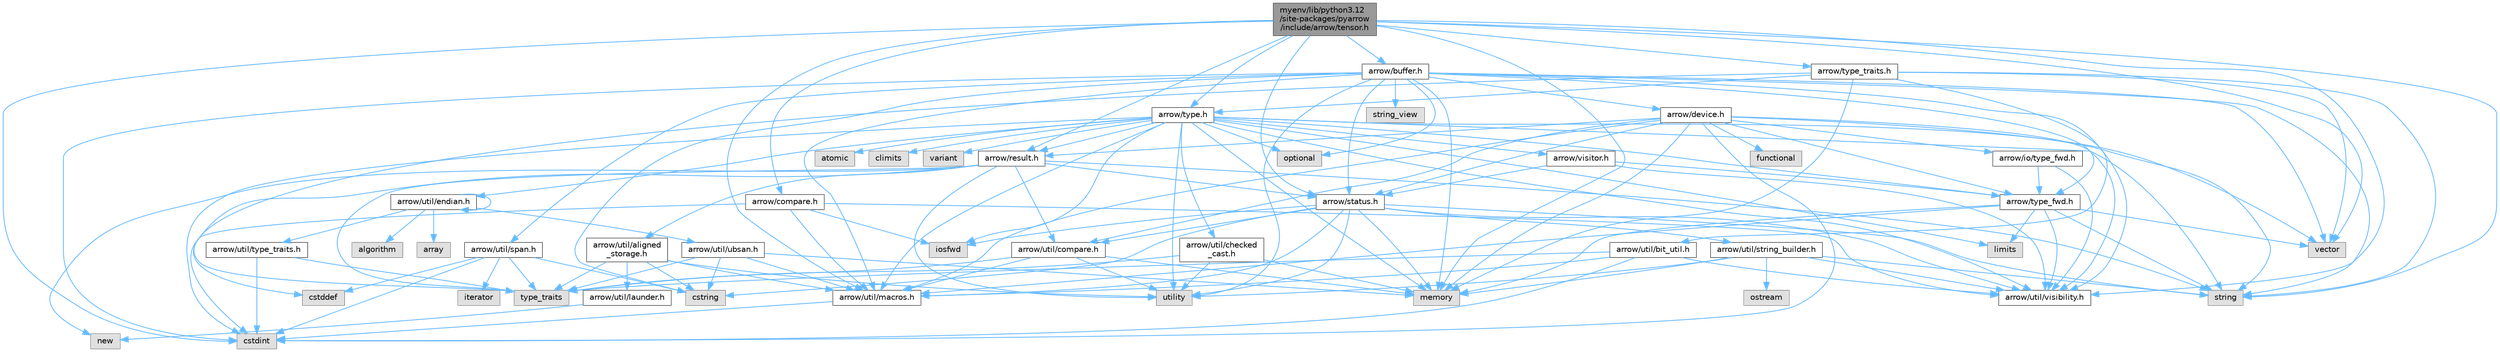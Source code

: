 digraph "myenv/lib/python3.12/site-packages/pyarrow/include/arrow/tensor.h"
{
 // LATEX_PDF_SIZE
  bgcolor="transparent";
  edge [fontname=Helvetica,fontsize=10,labelfontname=Helvetica,labelfontsize=10];
  node [fontname=Helvetica,fontsize=10,shape=box,height=0.2,width=0.4];
  Node1 [id="Node000001",label="myenv/lib/python3.12\l/site-packages/pyarrow\l/include/arrow/tensor.h",height=0.2,width=0.4,color="gray40", fillcolor="grey60", style="filled", fontcolor="black",tooltip=" "];
  Node1 -> Node2 [id="edge1_Node000001_Node000002",color="steelblue1",style="solid",tooltip=" "];
  Node2 [id="Node000002",label="cstdint",height=0.2,width=0.4,color="grey60", fillcolor="#E0E0E0", style="filled",tooltip=" "];
  Node1 -> Node3 [id="edge2_Node000001_Node000003",color="steelblue1",style="solid",tooltip=" "];
  Node3 [id="Node000003",label="memory",height=0.2,width=0.4,color="grey60", fillcolor="#E0E0E0", style="filled",tooltip=" "];
  Node1 -> Node4 [id="edge3_Node000001_Node000004",color="steelblue1",style="solid",tooltip=" "];
  Node4 [id="Node000004",label="string",height=0.2,width=0.4,color="grey60", fillcolor="#E0E0E0", style="filled",tooltip=" "];
  Node1 -> Node5 [id="edge4_Node000001_Node000005",color="steelblue1",style="solid",tooltip=" "];
  Node5 [id="Node000005",label="vector",height=0.2,width=0.4,color="grey60", fillcolor="#E0E0E0", style="filled",tooltip=" "];
  Node1 -> Node6 [id="edge5_Node000001_Node000006",color="steelblue1",style="solid",tooltip=" "];
  Node6 [id="Node000006",label="arrow/buffer.h",height=0.2,width=0.4,color="grey40", fillcolor="white", style="filled",URL="$buffer_8h.html",tooltip=" "];
  Node6 -> Node2 [id="edge6_Node000006_Node000002",color="steelblue1",style="solid",tooltip=" "];
  Node6 -> Node7 [id="edge7_Node000006_Node000007",color="steelblue1",style="solid",tooltip=" "];
  Node7 [id="Node000007",label="cstring",height=0.2,width=0.4,color="grey60", fillcolor="#E0E0E0", style="filled",tooltip=" "];
  Node6 -> Node3 [id="edge8_Node000006_Node000003",color="steelblue1",style="solid",tooltip=" "];
  Node6 -> Node8 [id="edge9_Node000006_Node000008",color="steelblue1",style="solid",tooltip=" "];
  Node8 [id="Node000008",label="optional",height=0.2,width=0.4,color="grey60", fillcolor="#E0E0E0", style="filled",tooltip=" "];
  Node6 -> Node4 [id="edge10_Node000006_Node000004",color="steelblue1",style="solid",tooltip=" "];
  Node6 -> Node9 [id="edge11_Node000006_Node000009",color="steelblue1",style="solid",tooltip=" "];
  Node9 [id="Node000009",label="string_view",height=0.2,width=0.4,color="grey60", fillcolor="#E0E0E0", style="filled",tooltip=" "];
  Node6 -> Node10 [id="edge12_Node000006_Node000010",color="steelblue1",style="solid",tooltip=" "];
  Node10 [id="Node000010",label="utility",height=0.2,width=0.4,color="grey60", fillcolor="#E0E0E0", style="filled",tooltip=" "];
  Node6 -> Node5 [id="edge13_Node000006_Node000005",color="steelblue1",style="solid",tooltip=" "];
  Node6 -> Node11 [id="edge14_Node000006_Node000011",color="steelblue1",style="solid",tooltip=" "];
  Node11 [id="Node000011",label="arrow/device.h",height=0.2,width=0.4,color="grey40", fillcolor="white", style="filled",URL="$device_8h.html",tooltip=" "];
  Node11 -> Node2 [id="edge15_Node000011_Node000002",color="steelblue1",style="solid",tooltip=" "];
  Node11 -> Node12 [id="edge16_Node000011_Node000012",color="steelblue1",style="solid",tooltip=" "];
  Node12 [id="Node000012",label="functional",height=0.2,width=0.4,color="grey60", fillcolor="#E0E0E0", style="filled",tooltip=" "];
  Node11 -> Node3 [id="edge17_Node000011_Node000003",color="steelblue1",style="solid",tooltip=" "];
  Node11 -> Node4 [id="edge18_Node000011_Node000004",color="steelblue1",style="solid",tooltip=" "];
  Node11 -> Node13 [id="edge19_Node000011_Node000013",color="steelblue1",style="solid",tooltip=" "];
  Node13 [id="Node000013",label="arrow/io/type_fwd.h",height=0.2,width=0.4,color="grey40", fillcolor="white", style="filled",URL="$arrow_2io_2type__fwd_8h.html",tooltip=" "];
  Node13 -> Node14 [id="edge20_Node000013_Node000014",color="steelblue1",style="solid",tooltip=" "];
  Node14 [id="Node000014",label="arrow/type_fwd.h",height=0.2,width=0.4,color="grey40", fillcolor="white", style="filled",URL="$arrow_2type__fwd_8h.html",tooltip=" "];
  Node14 -> Node15 [id="edge21_Node000014_Node000015",color="steelblue1",style="solid",tooltip=" "];
  Node15 [id="Node000015",label="limits",height=0.2,width=0.4,color="grey60", fillcolor="#E0E0E0", style="filled",tooltip=" "];
  Node14 -> Node3 [id="edge22_Node000014_Node000003",color="steelblue1",style="solid",tooltip=" "];
  Node14 -> Node4 [id="edge23_Node000014_Node000004",color="steelblue1",style="solid",tooltip=" "];
  Node14 -> Node5 [id="edge24_Node000014_Node000005",color="steelblue1",style="solid",tooltip=" "];
  Node14 -> Node16 [id="edge25_Node000014_Node000016",color="steelblue1",style="solid",tooltip=" "];
  Node16 [id="Node000016",label="arrow/util/macros.h",height=0.2,width=0.4,color="grey40", fillcolor="white", style="filled",URL="$macros_8h.html",tooltip=" "];
  Node16 -> Node2 [id="edge26_Node000016_Node000002",color="steelblue1",style="solid",tooltip=" "];
  Node14 -> Node17 [id="edge27_Node000014_Node000017",color="steelblue1",style="solid",tooltip=" "];
  Node17 [id="Node000017",label="arrow/util/visibility.h",height=0.2,width=0.4,color="grey40", fillcolor="white", style="filled",URL="$include_2arrow_2util_2visibility_8h.html",tooltip=" "];
  Node13 -> Node17 [id="edge28_Node000013_Node000017",color="steelblue1",style="solid",tooltip=" "];
  Node11 -> Node18 [id="edge29_Node000011_Node000018",color="steelblue1",style="solid",tooltip=" "];
  Node18 [id="Node000018",label="arrow/result.h",height=0.2,width=0.4,color="grey40", fillcolor="white", style="filled",URL="$result_8h.html",tooltip=" "];
  Node18 -> Node19 [id="edge30_Node000018_Node000019",color="steelblue1",style="solid",tooltip=" "];
  Node19 [id="Node000019",label="cstddef",height=0.2,width=0.4,color="grey60", fillcolor="#E0E0E0", style="filled",tooltip=" "];
  Node18 -> Node20 [id="edge31_Node000018_Node000020",color="steelblue1",style="solid",tooltip=" "];
  Node20 [id="Node000020",label="new",height=0.2,width=0.4,color="grey60", fillcolor="#E0E0E0", style="filled",tooltip=" "];
  Node18 -> Node4 [id="edge32_Node000018_Node000004",color="steelblue1",style="solid",tooltip=" "];
  Node18 -> Node21 [id="edge33_Node000018_Node000021",color="steelblue1",style="solid",tooltip=" "];
  Node21 [id="Node000021",label="type_traits",height=0.2,width=0.4,color="grey60", fillcolor="#E0E0E0", style="filled",tooltip=" "];
  Node18 -> Node10 [id="edge34_Node000018_Node000010",color="steelblue1",style="solid",tooltip=" "];
  Node18 -> Node22 [id="edge35_Node000018_Node000022",color="steelblue1",style="solid",tooltip=" "];
  Node22 [id="Node000022",label="arrow/status.h",height=0.2,width=0.4,color="grey40", fillcolor="white", style="filled",URL="$status_8h.html",tooltip=" "];
  Node22 -> Node7 [id="edge36_Node000022_Node000007",color="steelblue1",style="solid",tooltip=" "];
  Node22 -> Node23 [id="edge37_Node000022_Node000023",color="steelblue1",style="solid",tooltip=" "];
  Node23 [id="Node000023",label="iosfwd",height=0.2,width=0.4,color="grey60", fillcolor="#E0E0E0", style="filled",tooltip=" "];
  Node22 -> Node3 [id="edge38_Node000022_Node000003",color="steelblue1",style="solid",tooltip=" "];
  Node22 -> Node4 [id="edge39_Node000022_Node000004",color="steelblue1",style="solid",tooltip=" "];
  Node22 -> Node10 [id="edge40_Node000022_Node000010",color="steelblue1",style="solid",tooltip=" "];
  Node22 -> Node24 [id="edge41_Node000022_Node000024",color="steelblue1",style="solid",tooltip=" "];
  Node24 [id="Node000024",label="arrow/util/compare.h",height=0.2,width=0.4,color="grey40", fillcolor="white", style="filled",URL="$util_2compare_8h.html",tooltip=" "];
  Node24 -> Node3 [id="edge42_Node000024_Node000003",color="steelblue1",style="solid",tooltip=" "];
  Node24 -> Node21 [id="edge43_Node000024_Node000021",color="steelblue1",style="solid",tooltip=" "];
  Node24 -> Node10 [id="edge44_Node000024_Node000010",color="steelblue1",style="solid",tooltip=" "];
  Node24 -> Node16 [id="edge45_Node000024_Node000016",color="steelblue1",style="solid",tooltip=" "];
  Node22 -> Node16 [id="edge46_Node000022_Node000016",color="steelblue1",style="solid",tooltip=" "];
  Node22 -> Node25 [id="edge47_Node000022_Node000025",color="steelblue1",style="solid",tooltip=" "];
  Node25 [id="Node000025",label="arrow/util/string_builder.h",height=0.2,width=0.4,color="grey40", fillcolor="white", style="filled",URL="$string__builder_8h.html",tooltip=" "];
  Node25 -> Node3 [id="edge48_Node000025_Node000003",color="steelblue1",style="solid",tooltip=" "];
  Node25 -> Node26 [id="edge49_Node000025_Node000026",color="steelblue1",style="solid",tooltip=" "];
  Node26 [id="Node000026",label="ostream",height=0.2,width=0.4,color="grey60", fillcolor="#E0E0E0", style="filled",tooltip=" "];
  Node25 -> Node4 [id="edge50_Node000025_Node000004",color="steelblue1",style="solid",tooltip=" "];
  Node25 -> Node10 [id="edge51_Node000025_Node000010",color="steelblue1",style="solid",tooltip=" "];
  Node25 -> Node17 [id="edge52_Node000025_Node000017",color="steelblue1",style="solid",tooltip=" "];
  Node22 -> Node17 [id="edge53_Node000022_Node000017",color="steelblue1",style="solid",tooltip=" "];
  Node18 -> Node27 [id="edge54_Node000018_Node000027",color="steelblue1",style="solid",tooltip=" "];
  Node27 [id="Node000027",label="arrow/util/aligned\l_storage.h",height=0.2,width=0.4,color="grey40", fillcolor="white", style="filled",URL="$aligned__storage_8h.html",tooltip=" "];
  Node27 -> Node7 [id="edge55_Node000027_Node000007",color="steelblue1",style="solid",tooltip=" "];
  Node27 -> Node21 [id="edge56_Node000027_Node000021",color="steelblue1",style="solid",tooltip=" "];
  Node27 -> Node10 [id="edge57_Node000027_Node000010",color="steelblue1",style="solid",tooltip=" "];
  Node27 -> Node28 [id="edge58_Node000027_Node000028",color="steelblue1",style="solid",tooltip=" "];
  Node28 [id="Node000028",label="arrow/util/launder.h",height=0.2,width=0.4,color="grey40", fillcolor="white", style="filled",URL="$launder_8h.html",tooltip=" "];
  Node28 -> Node20 [id="edge59_Node000028_Node000020",color="steelblue1",style="solid",tooltip=" "];
  Node27 -> Node16 [id="edge60_Node000027_Node000016",color="steelblue1",style="solid",tooltip=" "];
  Node18 -> Node24 [id="edge61_Node000018_Node000024",color="steelblue1",style="solid",tooltip=" "];
  Node11 -> Node22 [id="edge62_Node000011_Node000022",color="steelblue1",style="solid",tooltip=" "];
  Node11 -> Node14 [id="edge63_Node000011_Node000014",color="steelblue1",style="solid",tooltip=" "];
  Node11 -> Node24 [id="edge64_Node000011_Node000024",color="steelblue1",style="solid",tooltip=" "];
  Node11 -> Node16 [id="edge65_Node000011_Node000016",color="steelblue1",style="solid",tooltip=" "];
  Node11 -> Node17 [id="edge66_Node000011_Node000017",color="steelblue1",style="solid",tooltip=" "];
  Node6 -> Node22 [id="edge67_Node000006_Node000022",color="steelblue1",style="solid",tooltip=" "];
  Node6 -> Node14 [id="edge68_Node000006_Node000014",color="steelblue1",style="solid",tooltip=" "];
  Node6 -> Node16 [id="edge69_Node000006_Node000016",color="steelblue1",style="solid",tooltip=" "];
  Node6 -> Node29 [id="edge70_Node000006_Node000029",color="steelblue1",style="solid",tooltip=" "];
  Node29 [id="Node000029",label="arrow/util/span.h",height=0.2,width=0.4,color="grey40", fillcolor="white", style="filled",URL="$span_8h.html",tooltip=" "];
  Node29 -> Node19 [id="edge71_Node000029_Node000019",color="steelblue1",style="solid",tooltip=" "];
  Node29 -> Node2 [id="edge72_Node000029_Node000002",color="steelblue1",style="solid",tooltip=" "];
  Node29 -> Node7 [id="edge73_Node000029_Node000007",color="steelblue1",style="solid",tooltip=" "];
  Node29 -> Node30 [id="edge74_Node000029_Node000030",color="steelblue1",style="solid",tooltip=" "];
  Node30 [id="Node000030",label="iterator",height=0.2,width=0.4,color="grey60", fillcolor="#E0E0E0", style="filled",tooltip=" "];
  Node29 -> Node21 [id="edge75_Node000029_Node000021",color="steelblue1",style="solid",tooltip=" "];
  Node6 -> Node17 [id="edge76_Node000006_Node000017",color="steelblue1",style="solid",tooltip=" "];
  Node1 -> Node31 [id="edge77_Node000001_Node000031",color="steelblue1",style="solid",tooltip=" "];
  Node31 [id="Node000031",label="arrow/compare.h",height=0.2,width=0.4,color="grey40", fillcolor="white", style="filled",URL="$compare_8h.html",tooltip=" "];
  Node31 -> Node2 [id="edge78_Node000031_Node000002",color="steelblue1",style="solid",tooltip=" "];
  Node31 -> Node23 [id="edge79_Node000031_Node000023",color="steelblue1",style="solid",tooltip=" "];
  Node31 -> Node16 [id="edge80_Node000031_Node000016",color="steelblue1",style="solid",tooltip=" "];
  Node31 -> Node17 [id="edge81_Node000031_Node000017",color="steelblue1",style="solid",tooltip=" "];
  Node1 -> Node18 [id="edge82_Node000001_Node000018",color="steelblue1",style="solid",tooltip=" "];
  Node1 -> Node22 [id="edge83_Node000001_Node000022",color="steelblue1",style="solid",tooltip=" "];
  Node1 -> Node32 [id="edge84_Node000001_Node000032",color="steelblue1",style="solid",tooltip=" "];
  Node32 [id="Node000032",label="arrow/type.h",height=0.2,width=0.4,color="grey40", fillcolor="white", style="filled",URL="$type_8h.html",tooltip=" "];
  Node32 -> Node33 [id="edge85_Node000032_Node000033",color="steelblue1",style="solid",tooltip=" "];
  Node33 [id="Node000033",label="atomic",height=0.2,width=0.4,color="grey60", fillcolor="#E0E0E0", style="filled",tooltip=" "];
  Node32 -> Node34 [id="edge86_Node000032_Node000034",color="steelblue1",style="solid",tooltip=" "];
  Node34 [id="Node000034",label="climits",height=0.2,width=0.4,color="grey60", fillcolor="#E0E0E0", style="filled",tooltip=" "];
  Node32 -> Node2 [id="edge87_Node000032_Node000002",color="steelblue1",style="solid",tooltip=" "];
  Node32 -> Node23 [id="edge88_Node000032_Node000023",color="steelblue1",style="solid",tooltip=" "];
  Node32 -> Node15 [id="edge89_Node000032_Node000015",color="steelblue1",style="solid",tooltip=" "];
  Node32 -> Node3 [id="edge90_Node000032_Node000003",color="steelblue1",style="solid",tooltip=" "];
  Node32 -> Node8 [id="edge91_Node000032_Node000008",color="steelblue1",style="solid",tooltip=" "];
  Node32 -> Node4 [id="edge92_Node000032_Node000004",color="steelblue1",style="solid",tooltip=" "];
  Node32 -> Node10 [id="edge93_Node000032_Node000010",color="steelblue1",style="solid",tooltip=" "];
  Node32 -> Node35 [id="edge94_Node000032_Node000035",color="steelblue1",style="solid",tooltip=" "];
  Node35 [id="Node000035",label="variant",height=0.2,width=0.4,color="grey60", fillcolor="#E0E0E0", style="filled",tooltip=" "];
  Node32 -> Node5 [id="edge95_Node000032_Node000005",color="steelblue1",style="solid",tooltip=" "];
  Node32 -> Node18 [id="edge96_Node000032_Node000018",color="steelblue1",style="solid",tooltip=" "];
  Node32 -> Node14 [id="edge97_Node000032_Node000014",color="steelblue1",style="solid",tooltip=" "];
  Node32 -> Node36 [id="edge98_Node000032_Node000036",color="steelblue1",style="solid",tooltip=" "];
  Node36 [id="Node000036",label="arrow/util/checked\l_cast.h",height=0.2,width=0.4,color="grey40", fillcolor="white", style="filled",URL="$checked__cast_8h.html",tooltip=" "];
  Node36 -> Node3 [id="edge99_Node000036_Node000003",color="steelblue1",style="solid",tooltip=" "];
  Node36 -> Node21 [id="edge100_Node000036_Node000021",color="steelblue1",style="solid",tooltip=" "];
  Node36 -> Node10 [id="edge101_Node000036_Node000010",color="steelblue1",style="solid",tooltip=" "];
  Node32 -> Node37 [id="edge102_Node000032_Node000037",color="steelblue1",style="solid",tooltip=" "];
  Node37 [id="Node000037",label="arrow/util/endian.h",height=0.2,width=0.4,color="grey40", fillcolor="white", style="filled",URL="$endian_8h.html",tooltip=" "];
  Node37 -> Node37 [id="edge103_Node000037_Node000037",color="steelblue1",style="solid",tooltip=" "];
  Node37 -> Node38 [id="edge104_Node000037_Node000038",color="steelblue1",style="solid",tooltip=" "];
  Node38 [id="Node000038",label="algorithm",height=0.2,width=0.4,color="grey60", fillcolor="#E0E0E0", style="filled",tooltip=" "];
  Node37 -> Node39 [id="edge105_Node000037_Node000039",color="steelblue1",style="solid",tooltip=" "];
  Node39 [id="Node000039",label="array",height=0.2,width=0.4,color="grey60", fillcolor="#E0E0E0", style="filled",tooltip=" "];
  Node37 -> Node40 [id="edge106_Node000037_Node000040",color="steelblue1",style="solid",tooltip=" "];
  Node40 [id="Node000040",label="arrow/util/type_traits.h",height=0.2,width=0.4,color="grey40", fillcolor="white", style="filled",URL="$include_2arrow_2util_2type__traits_8h.html",tooltip=" "];
  Node40 -> Node2 [id="edge107_Node000040_Node000002",color="steelblue1",style="solid",tooltip=" "];
  Node40 -> Node21 [id="edge108_Node000040_Node000021",color="steelblue1",style="solid",tooltip=" "];
  Node37 -> Node41 [id="edge109_Node000037_Node000041",color="steelblue1",style="solid",tooltip=" "];
  Node41 [id="Node000041",label="arrow/util/ubsan.h",height=0.2,width=0.4,color="grey40", fillcolor="white", style="filled",URL="$ubsan_8h.html",tooltip=" "];
  Node41 -> Node7 [id="edge110_Node000041_Node000007",color="steelblue1",style="solid",tooltip=" "];
  Node41 -> Node3 [id="edge111_Node000041_Node000003",color="steelblue1",style="solid",tooltip=" "];
  Node41 -> Node21 [id="edge112_Node000041_Node000021",color="steelblue1",style="solid",tooltip=" "];
  Node41 -> Node16 [id="edge113_Node000041_Node000016",color="steelblue1",style="solid",tooltip=" "];
  Node32 -> Node16 [id="edge114_Node000032_Node000016",color="steelblue1",style="solid",tooltip=" "];
  Node32 -> Node17 [id="edge115_Node000032_Node000017",color="steelblue1",style="solid",tooltip=" "];
  Node32 -> Node42 [id="edge116_Node000032_Node000042",color="steelblue1",style="solid",tooltip=" "];
  Node42 [id="Node000042",label="arrow/visitor.h",height=0.2,width=0.4,color="grey40", fillcolor="white", style="filled",URL="$visitor_8h.html",tooltip=" "];
  Node42 -> Node22 [id="edge117_Node000042_Node000022",color="steelblue1",style="solid",tooltip=" "];
  Node42 -> Node14 [id="edge118_Node000042_Node000014",color="steelblue1",style="solid",tooltip=" "];
  Node42 -> Node17 [id="edge119_Node000042_Node000017",color="steelblue1",style="solid",tooltip=" "];
  Node1 -> Node43 [id="edge120_Node000001_Node000043",color="steelblue1",style="solid",tooltip=" "];
  Node43 [id="Node000043",label="arrow/type_traits.h",height=0.2,width=0.4,color="grey40", fillcolor="white", style="filled",URL="$include_2arrow_2type__traits_8h.html",tooltip=" "];
  Node43 -> Node3 [id="edge121_Node000043_Node000003",color="steelblue1",style="solid",tooltip=" "];
  Node43 -> Node4 [id="edge122_Node000043_Node000004",color="steelblue1",style="solid",tooltip=" "];
  Node43 -> Node21 [id="edge123_Node000043_Node000021",color="steelblue1",style="solid",tooltip=" "];
  Node43 -> Node5 [id="edge124_Node000043_Node000005",color="steelblue1",style="solid",tooltip=" "];
  Node43 -> Node32 [id="edge125_Node000043_Node000032",color="steelblue1",style="solid",tooltip=" "];
  Node43 -> Node44 [id="edge126_Node000043_Node000044",color="steelblue1",style="solid",tooltip=" "];
  Node44 [id="Node000044",label="arrow/util/bit_util.h",height=0.2,width=0.4,color="grey40", fillcolor="white", style="filled",URL="$bit__util_8h.html",tooltip=" "];
  Node44 -> Node2 [id="edge127_Node000044_Node000002",color="steelblue1",style="solid",tooltip=" "];
  Node44 -> Node21 [id="edge128_Node000044_Node000021",color="steelblue1",style="solid",tooltip=" "];
  Node44 -> Node16 [id="edge129_Node000044_Node000016",color="steelblue1",style="solid",tooltip=" "];
  Node44 -> Node17 [id="edge130_Node000044_Node000017",color="steelblue1",style="solid",tooltip=" "];
  Node1 -> Node16 [id="edge131_Node000001_Node000016",color="steelblue1",style="solid",tooltip=" "];
  Node1 -> Node17 [id="edge132_Node000001_Node000017",color="steelblue1",style="solid",tooltip=" "];
}

